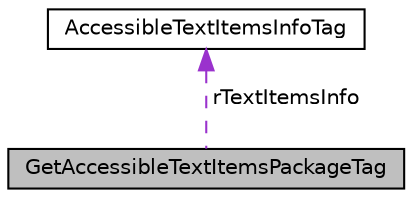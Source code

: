 digraph "GetAccessibleTextItemsPackageTag"
{
 // LATEX_PDF_SIZE
  edge [fontname="Helvetica",fontsize="10",labelfontname="Helvetica",labelfontsize="10"];
  node [fontname="Helvetica",fontsize="10",shape=record];
  Node1 [label="GetAccessibleTextItemsPackageTag",height=0.2,width=0.4,color="black", fillcolor="grey75", style="filled", fontcolor="black",tooltip=" "];
  Node2 -> Node1 [dir="back",color="darkorchid3",fontsize="10",style="dashed",label=" rTextItemsInfo" ,fontname="Helvetica"];
  Node2 [label="AccessibleTextItemsInfoTag",height=0.2,width=0.4,color="black", fillcolor="white", style="filled",URL="$struct_accessible_text_items_info_tag.html",tooltip=" "];
}
